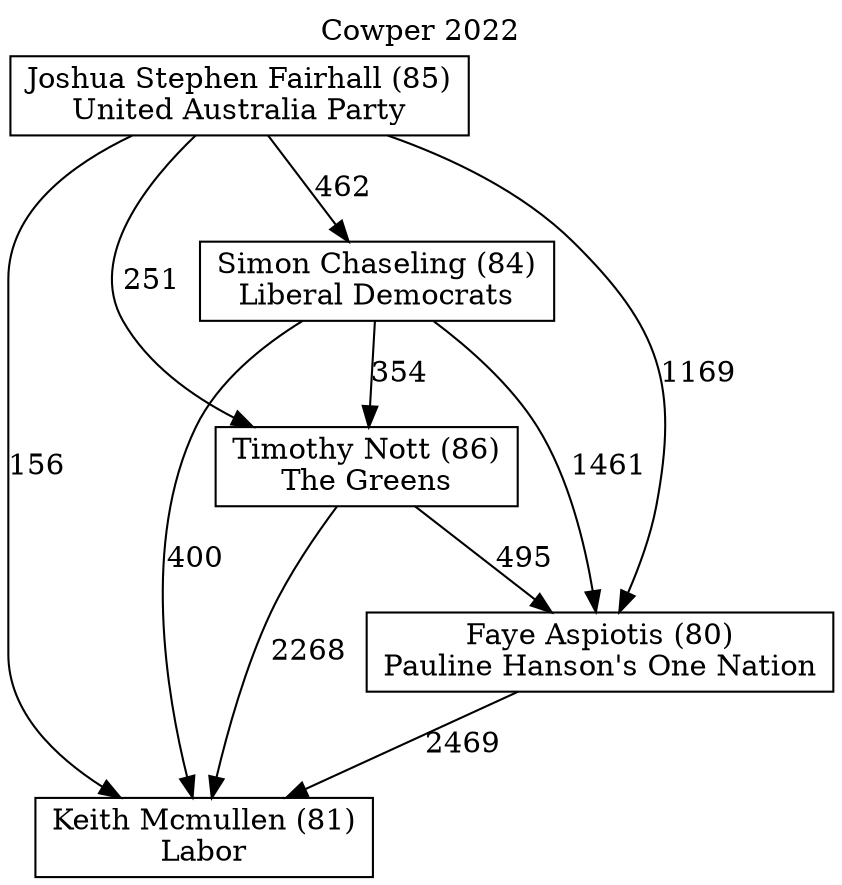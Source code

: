 // House preference flow
digraph "Keith Mcmullen (81)_Cowper_2022" {
	graph [label="Cowper 2022" labelloc=t mclimit=10]
	node [shape=box]
	"Joshua Stephen Fairhall (85)" [label="Joshua Stephen Fairhall (85)
United Australia Party"]
	"Simon Chaseling (84)" [label="Simon Chaseling (84)
Liberal Democrats"]
	"Keith Mcmullen (81)" [label="Keith Mcmullen (81)
Labor"]
	"Faye Aspiotis (80)" [label="Faye Aspiotis (80)
Pauline Hanson's One Nation"]
	"Timothy Nott (86)" [label="Timothy Nott (86)
The Greens"]
	"Joshua Stephen Fairhall (85)" -> "Simon Chaseling (84)" [label=462]
	"Joshua Stephen Fairhall (85)" -> "Keith Mcmullen (81)" [label=156]
	"Faye Aspiotis (80)" -> "Keith Mcmullen (81)" [label=2469]
	"Joshua Stephen Fairhall (85)" -> "Timothy Nott (86)" [label=251]
	"Simon Chaseling (84)" -> "Faye Aspiotis (80)" [label=1461]
	"Joshua Stephen Fairhall (85)" -> "Faye Aspiotis (80)" [label=1169]
	"Timothy Nott (86)" -> "Faye Aspiotis (80)" [label=495]
	"Timothy Nott (86)" -> "Keith Mcmullen (81)" [label=2268]
	"Simon Chaseling (84)" -> "Timothy Nott (86)" [label=354]
	"Simon Chaseling (84)" -> "Keith Mcmullen (81)" [label=400]
}
